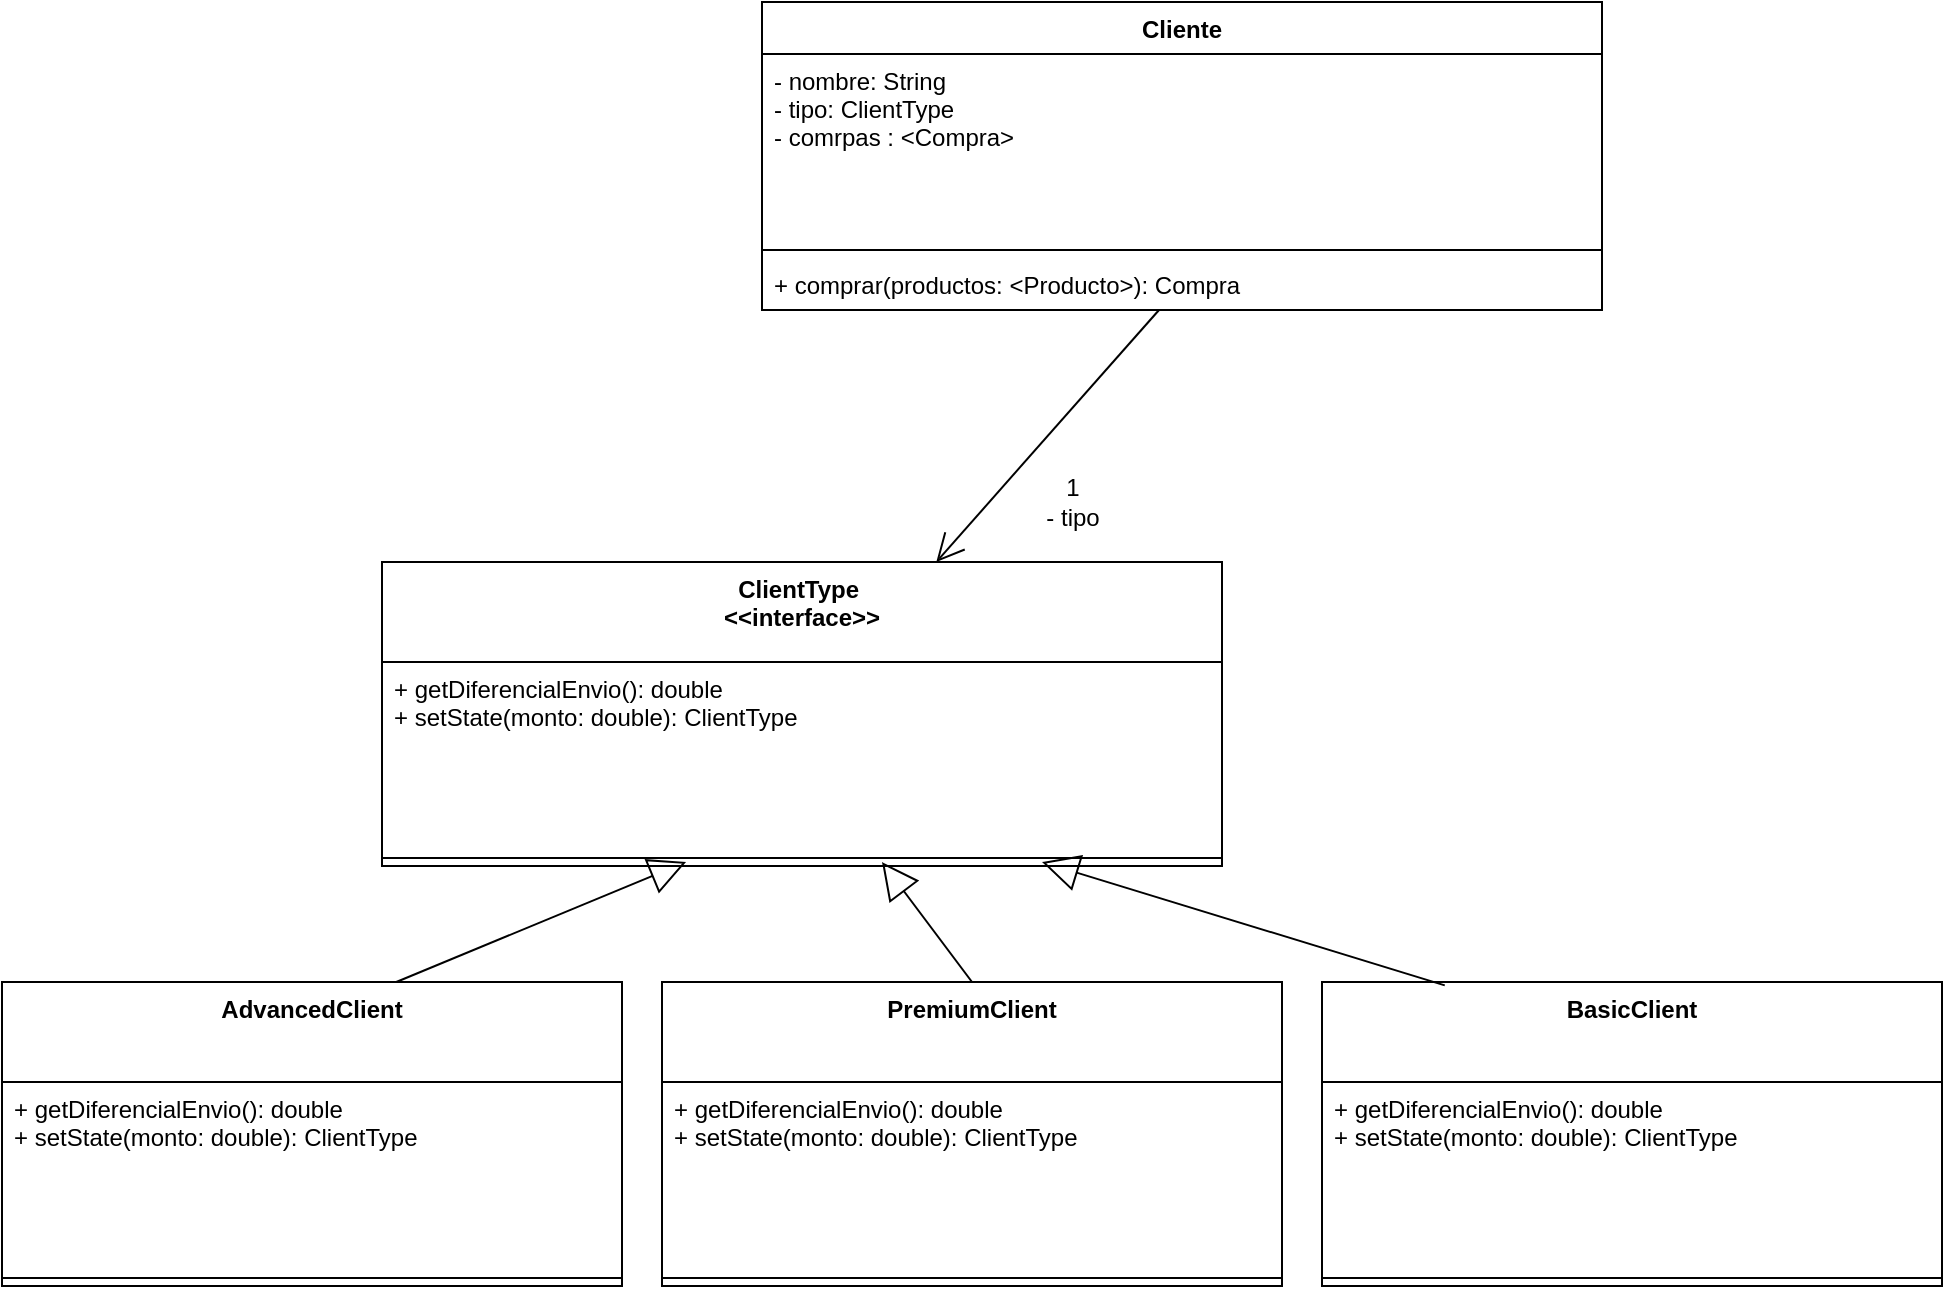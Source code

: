 <mxfile version="20.0.3" type="github">
  <diagram id="44hp2nQs5B_Ew-eY2vl_" name="Page-1">
    <mxGraphModel dx="1227" dy="430" grid="1" gridSize="10" guides="1" tooltips="1" connect="1" arrows="1" fold="1" page="1" pageScale="1" pageWidth="827" pageHeight="1169" math="0" shadow="0">
      <root>
        <mxCell id="0" />
        <mxCell id="1" parent="0" />
        <mxCell id="Ef68ieK3l3BD5jQs9A68-1" value="Cliente" style="swimlane;fontStyle=1;align=center;verticalAlign=top;childLayout=stackLayout;horizontal=1;startSize=26;horizontalStack=0;resizeParent=1;resizeParentMax=0;resizeLast=0;collapsible=1;marginBottom=0;" vertex="1" parent="1">
          <mxGeometry x="230" y="100" width="420" height="154" as="geometry" />
        </mxCell>
        <mxCell id="Ef68ieK3l3BD5jQs9A68-2" value="- nombre: String&#xa;- tipo: ClientType&#xa;- comrpas : &lt;Compra&gt;" style="text;strokeColor=none;fillColor=none;align=left;verticalAlign=top;spacingLeft=4;spacingRight=4;overflow=hidden;rotatable=0;points=[[0,0.5],[1,0.5]];portConstraint=eastwest;" vertex="1" parent="Ef68ieK3l3BD5jQs9A68-1">
          <mxGeometry y="26" width="420" height="94" as="geometry" />
        </mxCell>
        <mxCell id="Ef68ieK3l3BD5jQs9A68-3" value="" style="line;strokeWidth=1;fillColor=none;align=left;verticalAlign=middle;spacingTop=-1;spacingLeft=3;spacingRight=3;rotatable=0;labelPosition=right;points=[];portConstraint=eastwest;" vertex="1" parent="Ef68ieK3l3BD5jQs9A68-1">
          <mxGeometry y="120" width="420" height="8" as="geometry" />
        </mxCell>
        <mxCell id="Ef68ieK3l3BD5jQs9A68-4" value="+ comprar(productos: &lt;Producto&gt;): Compra" style="text;strokeColor=none;fillColor=none;align=left;verticalAlign=top;spacingLeft=4;spacingRight=4;overflow=hidden;rotatable=0;points=[[0,0.5],[1,0.5]];portConstraint=eastwest;" vertex="1" parent="Ef68ieK3l3BD5jQs9A68-1">
          <mxGeometry y="128" width="420" height="26" as="geometry" />
        </mxCell>
        <mxCell id="Ef68ieK3l3BD5jQs9A68-5" value="ClientType &#xa;&lt;&lt;interface&gt;&gt;" style="swimlane;fontStyle=1;align=center;verticalAlign=top;childLayout=stackLayout;horizontal=1;startSize=50;horizontalStack=0;resizeParent=1;resizeParentMax=0;resizeLast=0;collapsible=1;marginBottom=0;" vertex="1" parent="1">
          <mxGeometry x="40" y="380" width="420" height="152" as="geometry" />
        </mxCell>
        <mxCell id="Ef68ieK3l3BD5jQs9A68-6" value="+ getDiferencialEnvio(): double&#xa;+ setState(monto: double): ClientType" style="text;strokeColor=none;fillColor=none;align=left;verticalAlign=top;spacingLeft=4;spacingRight=4;overflow=hidden;rotatable=0;points=[[0,0.5],[1,0.5]];portConstraint=eastwest;" vertex="1" parent="Ef68ieK3l3BD5jQs9A68-5">
          <mxGeometry y="50" width="420" height="94" as="geometry" />
        </mxCell>
        <mxCell id="Ef68ieK3l3BD5jQs9A68-7" value="" style="line;strokeWidth=1;fillColor=none;align=left;verticalAlign=middle;spacingTop=-1;spacingLeft=3;spacingRight=3;rotatable=0;labelPosition=right;points=[];portConstraint=eastwest;" vertex="1" parent="Ef68ieK3l3BD5jQs9A68-5">
          <mxGeometry y="144" width="420" height="8" as="geometry" />
        </mxCell>
        <mxCell id="Ef68ieK3l3BD5jQs9A68-9" value="" style="endArrow=open;endFill=1;endSize=12;html=1;rounded=0;" edge="1" parent="1" source="Ef68ieK3l3BD5jQs9A68-4" target="Ef68ieK3l3BD5jQs9A68-5">
          <mxGeometry width="160" relative="1" as="geometry">
            <mxPoint x="280" y="390" as="sourcePoint" />
            <mxPoint x="440" y="390" as="targetPoint" />
          </mxGeometry>
        </mxCell>
        <mxCell id="Ef68ieK3l3BD5jQs9A68-10" value="1&lt;br&gt;- tipo" style="text;html=1;align=center;verticalAlign=middle;resizable=0;points=[];autosize=1;strokeColor=none;fillColor=none;" vertex="1" parent="1">
          <mxGeometry x="360" y="330" width="50" height="40" as="geometry" />
        </mxCell>
        <mxCell id="Ef68ieK3l3BD5jQs9A68-11" value="AdvancedClient" style="swimlane;fontStyle=1;align=center;verticalAlign=top;childLayout=stackLayout;horizontal=1;startSize=50;horizontalStack=0;resizeParent=1;resizeParentMax=0;resizeLast=0;collapsible=1;marginBottom=0;" vertex="1" parent="1">
          <mxGeometry x="-150" y="590" width="310" height="152" as="geometry" />
        </mxCell>
        <mxCell id="Ef68ieK3l3BD5jQs9A68-12" value="+ getDiferencialEnvio(): double&#xa;+ setState(monto: double): ClientType" style="text;strokeColor=none;fillColor=none;align=left;verticalAlign=top;spacingLeft=4;spacingRight=4;overflow=hidden;rotatable=0;points=[[0,0.5],[1,0.5]];portConstraint=eastwest;" vertex="1" parent="Ef68ieK3l3BD5jQs9A68-11">
          <mxGeometry y="50" width="310" height="94" as="geometry" />
        </mxCell>
        <mxCell id="Ef68ieK3l3BD5jQs9A68-13" value="" style="line;strokeWidth=1;fillColor=none;align=left;verticalAlign=middle;spacingTop=-1;spacingLeft=3;spacingRight=3;rotatable=0;labelPosition=right;points=[];portConstraint=eastwest;" vertex="1" parent="Ef68ieK3l3BD5jQs9A68-11">
          <mxGeometry y="144" width="310" height="8" as="geometry" />
        </mxCell>
        <mxCell id="Ef68ieK3l3BD5jQs9A68-14" value="PremiumClient" style="swimlane;fontStyle=1;align=center;verticalAlign=top;childLayout=stackLayout;horizontal=1;startSize=50;horizontalStack=0;resizeParent=1;resizeParentMax=0;resizeLast=0;collapsible=1;marginBottom=0;" vertex="1" parent="1">
          <mxGeometry x="180" y="590" width="310" height="152" as="geometry" />
        </mxCell>
        <mxCell id="Ef68ieK3l3BD5jQs9A68-15" value="+ getDiferencialEnvio(): double&#xa;+ setState(monto: double): ClientType" style="text;strokeColor=none;fillColor=none;align=left;verticalAlign=top;spacingLeft=4;spacingRight=4;overflow=hidden;rotatable=0;points=[[0,0.5],[1,0.5]];portConstraint=eastwest;" vertex="1" parent="Ef68ieK3l3BD5jQs9A68-14">
          <mxGeometry y="50" width="310" height="94" as="geometry" />
        </mxCell>
        <mxCell id="Ef68ieK3l3BD5jQs9A68-16" value="" style="line;strokeWidth=1;fillColor=none;align=left;verticalAlign=middle;spacingTop=-1;spacingLeft=3;spacingRight=3;rotatable=0;labelPosition=right;points=[];portConstraint=eastwest;" vertex="1" parent="Ef68ieK3l3BD5jQs9A68-14">
          <mxGeometry y="144" width="310" height="8" as="geometry" />
        </mxCell>
        <mxCell id="Ef68ieK3l3BD5jQs9A68-17" value="BasicClient" style="swimlane;fontStyle=1;align=center;verticalAlign=top;childLayout=stackLayout;horizontal=1;startSize=50;horizontalStack=0;resizeParent=1;resizeParentMax=0;resizeLast=0;collapsible=1;marginBottom=0;" vertex="1" parent="1">
          <mxGeometry x="510" y="590" width="310" height="152" as="geometry" />
        </mxCell>
        <mxCell id="Ef68ieK3l3BD5jQs9A68-18" value="+ getDiferencialEnvio(): double&#xa;+ setState(monto: double): ClientType" style="text;strokeColor=none;fillColor=none;align=left;verticalAlign=top;spacingLeft=4;spacingRight=4;overflow=hidden;rotatable=0;points=[[0,0.5],[1,0.5]];portConstraint=eastwest;" vertex="1" parent="Ef68ieK3l3BD5jQs9A68-17">
          <mxGeometry y="50" width="310" height="94" as="geometry" />
        </mxCell>
        <mxCell id="Ef68ieK3l3BD5jQs9A68-19" value="" style="line;strokeWidth=1;fillColor=none;align=left;verticalAlign=middle;spacingTop=-1;spacingLeft=3;spacingRight=3;rotatable=0;labelPosition=right;points=[];portConstraint=eastwest;" vertex="1" parent="Ef68ieK3l3BD5jQs9A68-17">
          <mxGeometry y="144" width="310" height="8" as="geometry" />
        </mxCell>
        <mxCell id="Ef68ieK3l3BD5jQs9A68-20" value="" style="endArrow=block;endSize=16;endFill=0;html=1;rounded=0;exitX=0.5;exitY=0;exitDx=0;exitDy=0;" edge="1" parent="1" source="Ef68ieK3l3BD5jQs9A68-14">
          <mxGeometry x="-0.12" y="-6" width="160" relative="1" as="geometry">
            <mxPoint x="400" y="480" as="sourcePoint" />
            <mxPoint x="290" y="530" as="targetPoint" />
            <mxPoint as="offset" />
          </mxGeometry>
        </mxCell>
        <mxCell id="Ef68ieK3l3BD5jQs9A68-21" value="" style="endArrow=block;endSize=16;endFill=0;html=1;rounded=0;exitX=0.198;exitY=0.011;exitDx=0;exitDy=0;exitPerimeter=0;" edge="1" parent="1" source="Ef68ieK3l3BD5jQs9A68-17">
          <mxGeometry x="-0.12" y="-6" width="160" relative="1" as="geometry">
            <mxPoint x="345" y="600" as="sourcePoint" />
            <mxPoint x="370" y="530" as="targetPoint" />
            <mxPoint as="offset" />
          </mxGeometry>
        </mxCell>
        <mxCell id="Ef68ieK3l3BD5jQs9A68-22" value="" style="endArrow=block;endSize=16;endFill=0;html=1;rounded=0;entryX=0.362;entryY=0.75;entryDx=0;entryDy=0;entryPerimeter=0;exitX=0.636;exitY=0;exitDx=0;exitDy=0;exitPerimeter=0;" edge="1" parent="1" source="Ef68ieK3l3BD5jQs9A68-11" target="Ef68ieK3l3BD5jQs9A68-7">
          <mxGeometry x="-0.12" y="-6" width="160" relative="1" as="geometry">
            <mxPoint x="270" y="570" as="sourcePoint" />
            <mxPoint x="380" y="540" as="targetPoint" />
            <mxPoint as="offset" />
          </mxGeometry>
        </mxCell>
      </root>
    </mxGraphModel>
  </diagram>
</mxfile>
